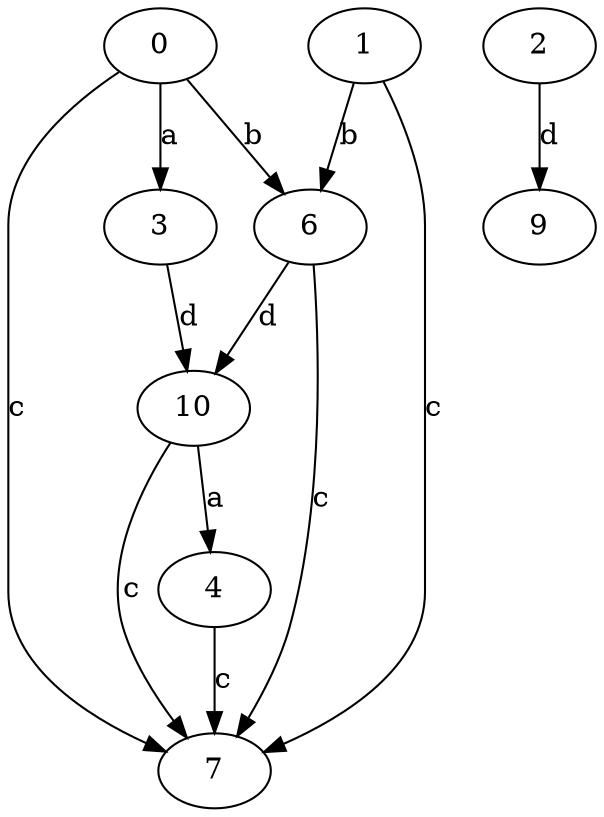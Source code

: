 strict digraph  {
3;
4;
6;
7;
0;
9;
10;
1;
2;
3 -> 10  [label=d];
4 -> 7  [label=c];
6 -> 7  [label=c];
6 -> 10  [label=d];
0 -> 3  [label=a];
0 -> 6  [label=b];
0 -> 7  [label=c];
10 -> 4  [label=a];
10 -> 7  [label=c];
1 -> 6  [label=b];
1 -> 7  [label=c];
2 -> 9  [label=d];
}
